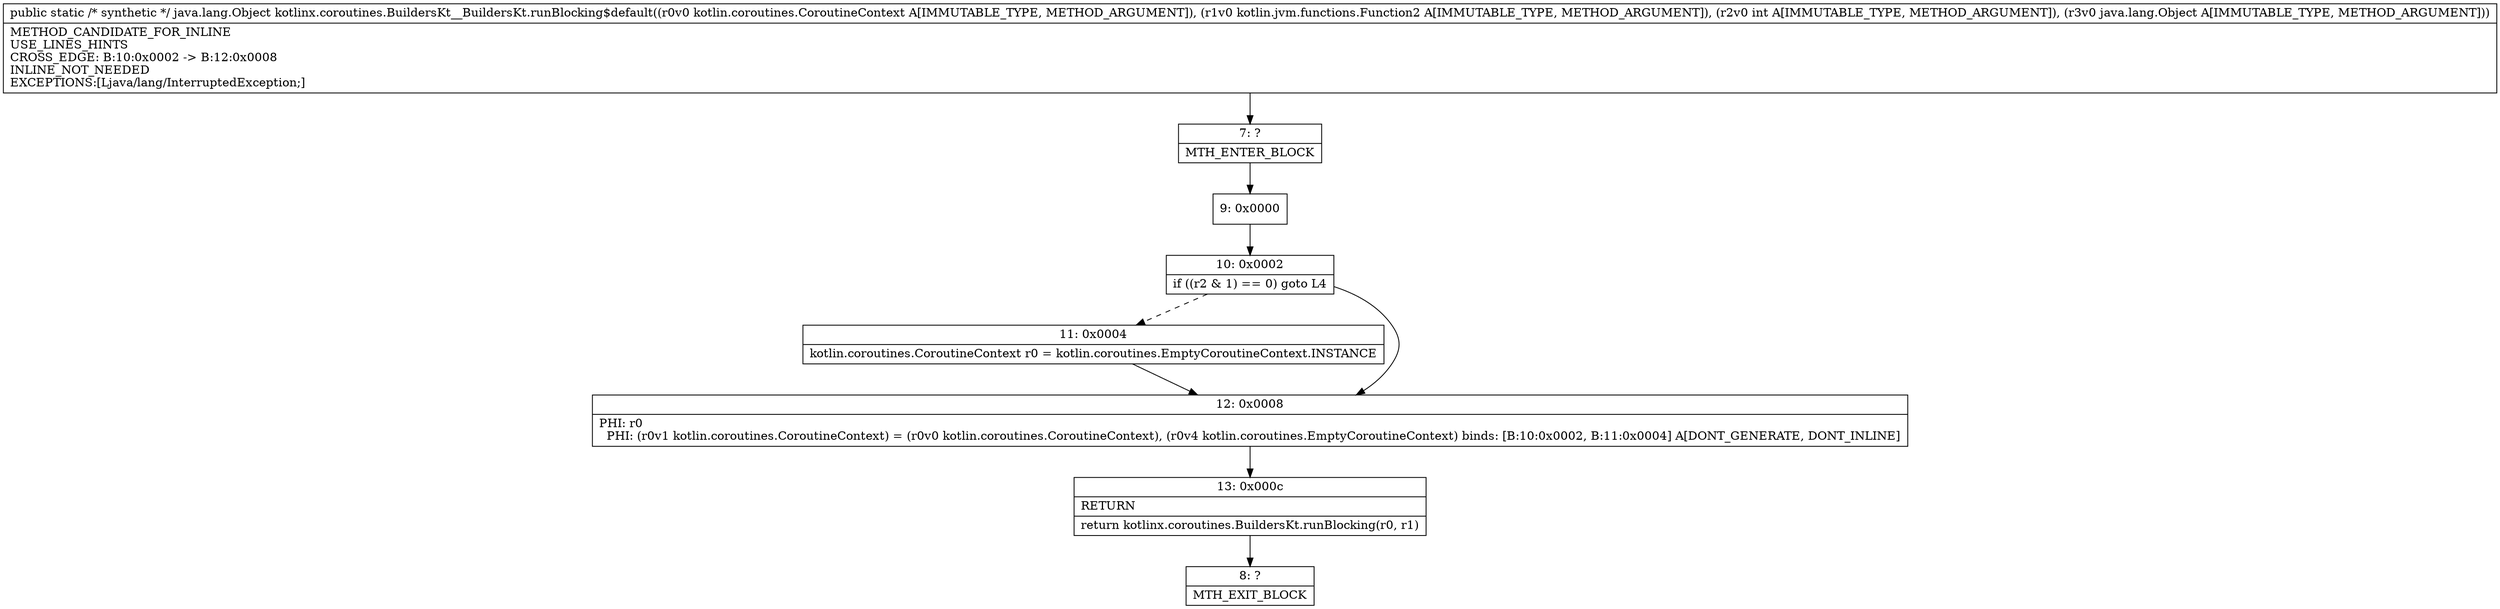 digraph "CFG forkotlinx.coroutines.BuildersKt__BuildersKt.runBlocking$default(Lkotlin\/coroutines\/CoroutineContext;Lkotlin\/jvm\/functions\/Function2;ILjava\/lang\/Object;)Ljava\/lang\/Object;" {
Node_7 [shape=record,label="{7\:\ ?|MTH_ENTER_BLOCK\l}"];
Node_9 [shape=record,label="{9\:\ 0x0000}"];
Node_10 [shape=record,label="{10\:\ 0x0002|if ((r2 & 1) == 0) goto L4\l}"];
Node_11 [shape=record,label="{11\:\ 0x0004|kotlin.coroutines.CoroutineContext r0 = kotlin.coroutines.EmptyCoroutineContext.INSTANCE\l}"];
Node_12 [shape=record,label="{12\:\ 0x0008|PHI: r0 \l  PHI: (r0v1 kotlin.coroutines.CoroutineContext) = (r0v0 kotlin.coroutines.CoroutineContext), (r0v4 kotlin.coroutines.EmptyCoroutineContext) binds: [B:10:0x0002, B:11:0x0004] A[DONT_GENERATE, DONT_INLINE]\l}"];
Node_13 [shape=record,label="{13\:\ 0x000c|RETURN\l|return kotlinx.coroutines.BuildersKt.runBlocking(r0, r1)\l}"];
Node_8 [shape=record,label="{8\:\ ?|MTH_EXIT_BLOCK\l}"];
MethodNode[shape=record,label="{public static \/* synthetic *\/ java.lang.Object kotlinx.coroutines.BuildersKt__BuildersKt.runBlocking$default((r0v0 kotlin.coroutines.CoroutineContext A[IMMUTABLE_TYPE, METHOD_ARGUMENT]), (r1v0 kotlin.jvm.functions.Function2 A[IMMUTABLE_TYPE, METHOD_ARGUMENT]), (r2v0 int A[IMMUTABLE_TYPE, METHOD_ARGUMENT]), (r3v0 java.lang.Object A[IMMUTABLE_TYPE, METHOD_ARGUMENT]))  | METHOD_CANDIDATE_FOR_INLINE\lUSE_LINES_HINTS\lCROSS_EDGE: B:10:0x0002 \-\> B:12:0x0008\lINLINE_NOT_NEEDED\lEXCEPTIONS:[Ljava\/lang\/InterruptedException;]\l}"];
MethodNode -> Node_7;Node_7 -> Node_9;
Node_9 -> Node_10;
Node_10 -> Node_11[style=dashed];
Node_10 -> Node_12;
Node_11 -> Node_12;
Node_12 -> Node_13;
Node_13 -> Node_8;
}

